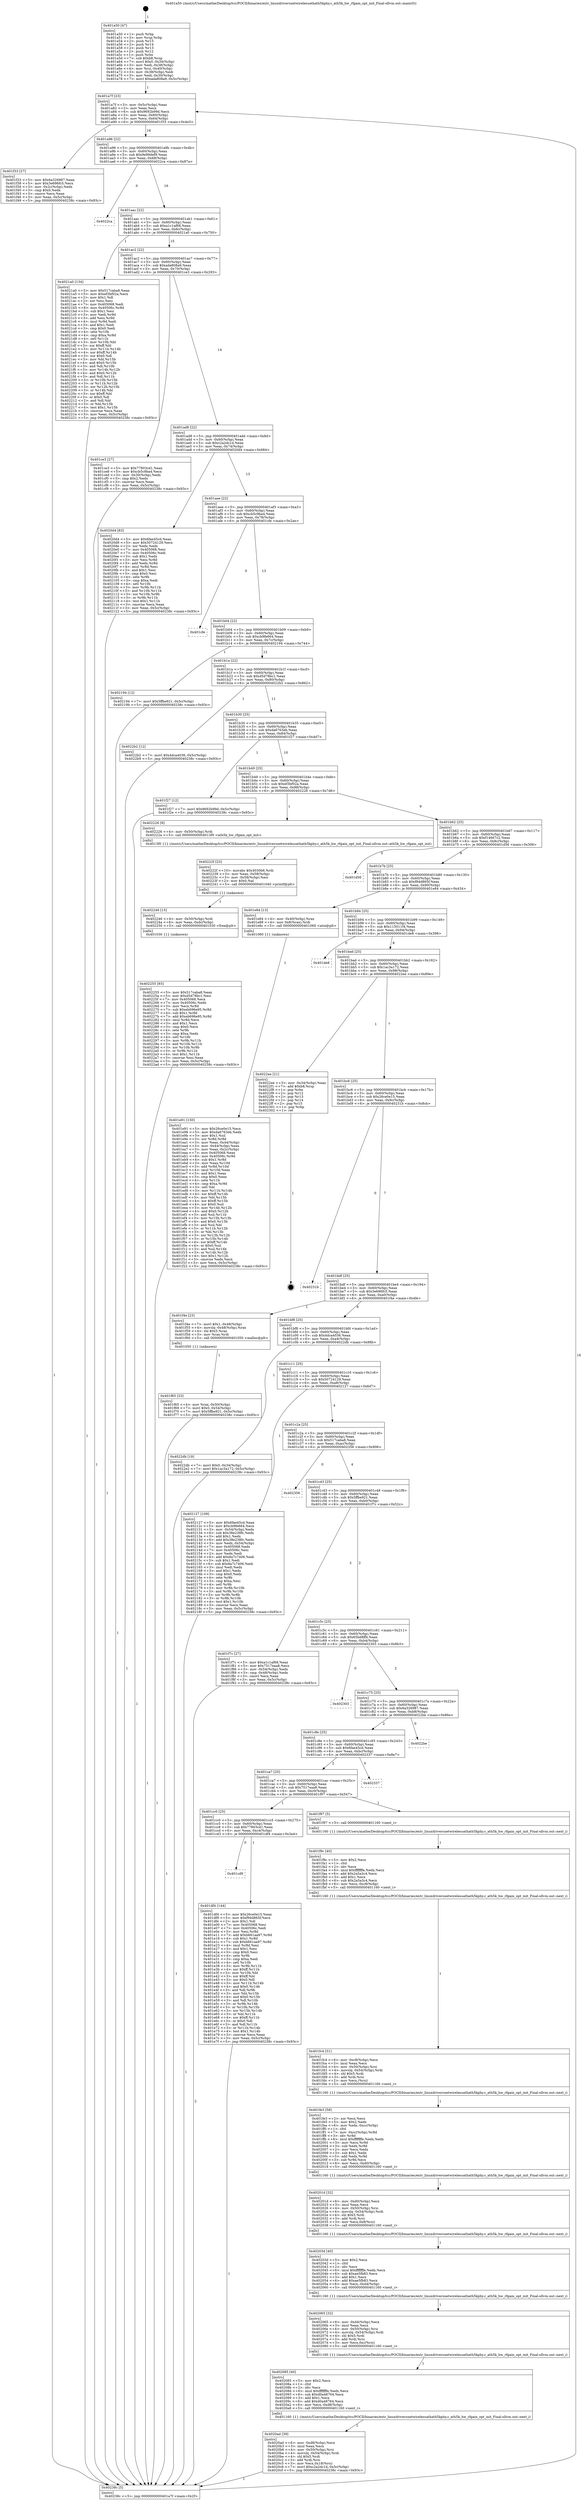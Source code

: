 digraph "0x401a50" {
  label = "0x401a50 (/mnt/c/Users/mathe/Desktop/tcc/POCII/binaries/extr_linuxdriversnetwirelessathath5kphy.c_ath5k_hw_rfgain_opt_init_Final-ollvm.out::main(0))"
  labelloc = "t"
  node[shape=record]

  Entry [label="",width=0.3,height=0.3,shape=circle,fillcolor=black,style=filled]
  "0x401a7f" [label="{
     0x401a7f [23]\l
     | [instrs]\l
     &nbsp;&nbsp;0x401a7f \<+3\>: mov -0x5c(%rbp),%eax\l
     &nbsp;&nbsp;0x401a82 \<+2\>: mov %eax,%ecx\l
     &nbsp;&nbsp;0x401a84 \<+6\>: sub $0x9692b99d,%ecx\l
     &nbsp;&nbsp;0x401a8a \<+3\>: mov %eax,-0x60(%rbp)\l
     &nbsp;&nbsp;0x401a8d \<+3\>: mov %ecx,-0x64(%rbp)\l
     &nbsp;&nbsp;0x401a90 \<+6\>: je 0000000000401f33 \<main+0x4e3\>\l
  }"]
  "0x401f33" [label="{
     0x401f33 [27]\l
     | [instrs]\l
     &nbsp;&nbsp;0x401f33 \<+5\>: mov $0x6a326987,%eax\l
     &nbsp;&nbsp;0x401f38 \<+5\>: mov $0x3e696fc5,%ecx\l
     &nbsp;&nbsp;0x401f3d \<+3\>: mov -0x2c(%rbp),%edx\l
     &nbsp;&nbsp;0x401f40 \<+3\>: cmp $0x0,%edx\l
     &nbsp;&nbsp;0x401f43 \<+3\>: cmove %ecx,%eax\l
     &nbsp;&nbsp;0x401f46 \<+3\>: mov %eax,-0x5c(%rbp)\l
     &nbsp;&nbsp;0x401f49 \<+5\>: jmp 000000000040238c \<main+0x93c\>\l
  }"]
  "0x401a96" [label="{
     0x401a96 [22]\l
     | [instrs]\l
     &nbsp;&nbsp;0x401a96 \<+5\>: jmp 0000000000401a9b \<main+0x4b\>\l
     &nbsp;&nbsp;0x401a9b \<+3\>: mov -0x60(%rbp),%eax\l
     &nbsp;&nbsp;0x401a9e \<+5\>: sub $0x9e99def9,%eax\l
     &nbsp;&nbsp;0x401aa3 \<+3\>: mov %eax,-0x68(%rbp)\l
     &nbsp;&nbsp;0x401aa6 \<+6\>: je 00000000004022ca \<main+0x87a\>\l
  }"]
  Exit [label="",width=0.3,height=0.3,shape=circle,fillcolor=black,style=filled,peripheries=2]
  "0x4022ca" [label="{
     0x4022ca\l
  }", style=dashed]
  "0x401aac" [label="{
     0x401aac [22]\l
     | [instrs]\l
     &nbsp;&nbsp;0x401aac \<+5\>: jmp 0000000000401ab1 \<main+0x61\>\l
     &nbsp;&nbsp;0x401ab1 \<+3\>: mov -0x60(%rbp),%eax\l
     &nbsp;&nbsp;0x401ab4 \<+5\>: sub $0xa1c1af68,%eax\l
     &nbsp;&nbsp;0x401ab9 \<+3\>: mov %eax,-0x6c(%rbp)\l
     &nbsp;&nbsp;0x401abc \<+6\>: je 00000000004021a0 \<main+0x750\>\l
  }"]
  "0x402255" [label="{
     0x402255 [93]\l
     | [instrs]\l
     &nbsp;&nbsp;0x402255 \<+5\>: mov $0x517caba8,%eax\l
     &nbsp;&nbsp;0x40225a \<+5\>: mov $0xd5d78bc1,%esi\l
     &nbsp;&nbsp;0x40225f \<+7\>: mov 0x405068,%ecx\l
     &nbsp;&nbsp;0x402266 \<+7\>: mov 0x40506c,%edx\l
     &nbsp;&nbsp;0x40226d \<+3\>: mov %ecx,%r8d\l
     &nbsp;&nbsp;0x402270 \<+7\>: sub $0xeb696e95,%r8d\l
     &nbsp;&nbsp;0x402277 \<+4\>: sub $0x1,%r8d\l
     &nbsp;&nbsp;0x40227b \<+7\>: add $0xeb696e95,%r8d\l
     &nbsp;&nbsp;0x402282 \<+4\>: imul %r8d,%ecx\l
     &nbsp;&nbsp;0x402286 \<+3\>: and $0x1,%ecx\l
     &nbsp;&nbsp;0x402289 \<+3\>: cmp $0x0,%ecx\l
     &nbsp;&nbsp;0x40228c \<+4\>: sete %r9b\l
     &nbsp;&nbsp;0x402290 \<+3\>: cmp $0xa,%edx\l
     &nbsp;&nbsp;0x402293 \<+4\>: setl %r10b\l
     &nbsp;&nbsp;0x402297 \<+3\>: mov %r9b,%r11b\l
     &nbsp;&nbsp;0x40229a \<+3\>: and %r10b,%r11b\l
     &nbsp;&nbsp;0x40229d \<+3\>: xor %r10b,%r9b\l
     &nbsp;&nbsp;0x4022a0 \<+3\>: or %r9b,%r11b\l
     &nbsp;&nbsp;0x4022a3 \<+4\>: test $0x1,%r11b\l
     &nbsp;&nbsp;0x4022a7 \<+3\>: cmovne %esi,%eax\l
     &nbsp;&nbsp;0x4022aa \<+3\>: mov %eax,-0x5c(%rbp)\l
     &nbsp;&nbsp;0x4022ad \<+5\>: jmp 000000000040238c \<main+0x93c\>\l
  }"]
  "0x4021a0" [label="{
     0x4021a0 [134]\l
     | [instrs]\l
     &nbsp;&nbsp;0x4021a0 \<+5\>: mov $0x517caba8,%eax\l
     &nbsp;&nbsp;0x4021a5 \<+5\>: mov $0xef3bf02a,%ecx\l
     &nbsp;&nbsp;0x4021aa \<+2\>: mov $0x1,%dl\l
     &nbsp;&nbsp;0x4021ac \<+2\>: xor %esi,%esi\l
     &nbsp;&nbsp;0x4021ae \<+7\>: mov 0x405068,%edi\l
     &nbsp;&nbsp;0x4021b5 \<+8\>: mov 0x40506c,%r8d\l
     &nbsp;&nbsp;0x4021bd \<+3\>: sub $0x1,%esi\l
     &nbsp;&nbsp;0x4021c0 \<+3\>: mov %edi,%r9d\l
     &nbsp;&nbsp;0x4021c3 \<+3\>: add %esi,%r9d\l
     &nbsp;&nbsp;0x4021c6 \<+4\>: imul %r9d,%edi\l
     &nbsp;&nbsp;0x4021ca \<+3\>: and $0x1,%edi\l
     &nbsp;&nbsp;0x4021cd \<+3\>: cmp $0x0,%edi\l
     &nbsp;&nbsp;0x4021d0 \<+4\>: sete %r10b\l
     &nbsp;&nbsp;0x4021d4 \<+4\>: cmp $0xa,%r8d\l
     &nbsp;&nbsp;0x4021d8 \<+4\>: setl %r11b\l
     &nbsp;&nbsp;0x4021dc \<+3\>: mov %r10b,%bl\l
     &nbsp;&nbsp;0x4021df \<+3\>: xor $0xff,%bl\l
     &nbsp;&nbsp;0x4021e2 \<+3\>: mov %r11b,%r14b\l
     &nbsp;&nbsp;0x4021e5 \<+4\>: xor $0xff,%r14b\l
     &nbsp;&nbsp;0x4021e9 \<+3\>: xor $0x0,%dl\l
     &nbsp;&nbsp;0x4021ec \<+3\>: mov %bl,%r15b\l
     &nbsp;&nbsp;0x4021ef \<+4\>: and $0x0,%r15b\l
     &nbsp;&nbsp;0x4021f3 \<+3\>: and %dl,%r10b\l
     &nbsp;&nbsp;0x4021f6 \<+3\>: mov %r14b,%r12b\l
     &nbsp;&nbsp;0x4021f9 \<+4\>: and $0x0,%r12b\l
     &nbsp;&nbsp;0x4021fd \<+3\>: and %dl,%r11b\l
     &nbsp;&nbsp;0x402200 \<+3\>: or %r10b,%r15b\l
     &nbsp;&nbsp;0x402203 \<+3\>: or %r11b,%r12b\l
     &nbsp;&nbsp;0x402206 \<+3\>: xor %r12b,%r15b\l
     &nbsp;&nbsp;0x402209 \<+3\>: or %r14b,%bl\l
     &nbsp;&nbsp;0x40220c \<+3\>: xor $0xff,%bl\l
     &nbsp;&nbsp;0x40220f \<+3\>: or $0x0,%dl\l
     &nbsp;&nbsp;0x402212 \<+2\>: and %dl,%bl\l
     &nbsp;&nbsp;0x402214 \<+3\>: or %bl,%r15b\l
     &nbsp;&nbsp;0x402217 \<+4\>: test $0x1,%r15b\l
     &nbsp;&nbsp;0x40221b \<+3\>: cmovne %ecx,%eax\l
     &nbsp;&nbsp;0x40221e \<+3\>: mov %eax,-0x5c(%rbp)\l
     &nbsp;&nbsp;0x402221 \<+5\>: jmp 000000000040238c \<main+0x93c\>\l
  }"]
  "0x401ac2" [label="{
     0x401ac2 [22]\l
     | [instrs]\l
     &nbsp;&nbsp;0x401ac2 \<+5\>: jmp 0000000000401ac7 \<main+0x77\>\l
     &nbsp;&nbsp;0x401ac7 \<+3\>: mov -0x60(%rbp),%eax\l
     &nbsp;&nbsp;0x401aca \<+5\>: sub $0xada808a9,%eax\l
     &nbsp;&nbsp;0x401acf \<+3\>: mov %eax,-0x70(%rbp)\l
     &nbsp;&nbsp;0x401ad2 \<+6\>: je 0000000000401ce3 \<main+0x293\>\l
  }"]
  "0x402246" [label="{
     0x402246 [15]\l
     | [instrs]\l
     &nbsp;&nbsp;0x402246 \<+4\>: mov -0x50(%rbp),%rdi\l
     &nbsp;&nbsp;0x40224a \<+6\>: mov %eax,-0xdc(%rbp)\l
     &nbsp;&nbsp;0x402250 \<+5\>: call 0000000000401030 \<free@plt\>\l
     | [calls]\l
     &nbsp;&nbsp;0x401030 \{1\} (unknown)\l
  }"]
  "0x401ce3" [label="{
     0x401ce3 [27]\l
     | [instrs]\l
     &nbsp;&nbsp;0x401ce3 \<+5\>: mov $0x77803cd1,%eax\l
     &nbsp;&nbsp;0x401ce8 \<+5\>: mov $0xcb5c9ba4,%ecx\l
     &nbsp;&nbsp;0x401ced \<+3\>: mov -0x30(%rbp),%edx\l
     &nbsp;&nbsp;0x401cf0 \<+3\>: cmp $0x2,%edx\l
     &nbsp;&nbsp;0x401cf3 \<+3\>: cmovne %ecx,%eax\l
     &nbsp;&nbsp;0x401cf6 \<+3\>: mov %eax,-0x5c(%rbp)\l
     &nbsp;&nbsp;0x401cf9 \<+5\>: jmp 000000000040238c \<main+0x93c\>\l
  }"]
  "0x401ad8" [label="{
     0x401ad8 [22]\l
     | [instrs]\l
     &nbsp;&nbsp;0x401ad8 \<+5\>: jmp 0000000000401add \<main+0x8d\>\l
     &nbsp;&nbsp;0x401add \<+3\>: mov -0x60(%rbp),%eax\l
     &nbsp;&nbsp;0x401ae0 \<+5\>: sub $0xc2a2dc1d,%eax\l
     &nbsp;&nbsp;0x401ae5 \<+3\>: mov %eax,-0x74(%rbp)\l
     &nbsp;&nbsp;0x401ae8 \<+6\>: je 00000000004020d4 \<main+0x684\>\l
  }"]
  "0x40238c" [label="{
     0x40238c [5]\l
     | [instrs]\l
     &nbsp;&nbsp;0x40238c \<+5\>: jmp 0000000000401a7f \<main+0x2f\>\l
  }"]
  "0x401a50" [label="{
     0x401a50 [47]\l
     | [instrs]\l
     &nbsp;&nbsp;0x401a50 \<+1\>: push %rbp\l
     &nbsp;&nbsp;0x401a51 \<+3\>: mov %rsp,%rbp\l
     &nbsp;&nbsp;0x401a54 \<+2\>: push %r15\l
     &nbsp;&nbsp;0x401a56 \<+2\>: push %r14\l
     &nbsp;&nbsp;0x401a58 \<+2\>: push %r13\l
     &nbsp;&nbsp;0x401a5a \<+2\>: push %r12\l
     &nbsp;&nbsp;0x401a5c \<+1\>: push %rbx\l
     &nbsp;&nbsp;0x401a5d \<+7\>: sub $0xb8,%rsp\l
     &nbsp;&nbsp;0x401a64 \<+7\>: movl $0x0,-0x34(%rbp)\l
     &nbsp;&nbsp;0x401a6b \<+3\>: mov %edi,-0x38(%rbp)\l
     &nbsp;&nbsp;0x401a6e \<+4\>: mov %rsi,-0x40(%rbp)\l
     &nbsp;&nbsp;0x401a72 \<+3\>: mov -0x38(%rbp),%edi\l
     &nbsp;&nbsp;0x401a75 \<+3\>: mov %edi,-0x30(%rbp)\l
     &nbsp;&nbsp;0x401a78 \<+7\>: movl $0xada808a9,-0x5c(%rbp)\l
  }"]
  "0x40222f" [label="{
     0x40222f [23]\l
     | [instrs]\l
     &nbsp;&nbsp;0x40222f \<+10\>: movabs $0x4030b6,%rdi\l
     &nbsp;&nbsp;0x402239 \<+3\>: mov %eax,-0x58(%rbp)\l
     &nbsp;&nbsp;0x40223c \<+3\>: mov -0x58(%rbp),%esi\l
     &nbsp;&nbsp;0x40223f \<+2\>: mov $0x0,%al\l
     &nbsp;&nbsp;0x402241 \<+5\>: call 0000000000401040 \<printf@plt\>\l
     | [calls]\l
     &nbsp;&nbsp;0x401040 \{1\} (unknown)\l
  }"]
  "0x4020d4" [label="{
     0x4020d4 [83]\l
     | [instrs]\l
     &nbsp;&nbsp;0x4020d4 \<+5\>: mov $0x6fae45cd,%eax\l
     &nbsp;&nbsp;0x4020d9 \<+5\>: mov $0x50724129,%ecx\l
     &nbsp;&nbsp;0x4020de \<+2\>: xor %edx,%edx\l
     &nbsp;&nbsp;0x4020e0 \<+7\>: mov 0x405068,%esi\l
     &nbsp;&nbsp;0x4020e7 \<+7\>: mov 0x40506c,%edi\l
     &nbsp;&nbsp;0x4020ee \<+3\>: sub $0x1,%edx\l
     &nbsp;&nbsp;0x4020f1 \<+3\>: mov %esi,%r8d\l
     &nbsp;&nbsp;0x4020f4 \<+3\>: add %edx,%r8d\l
     &nbsp;&nbsp;0x4020f7 \<+4\>: imul %r8d,%esi\l
     &nbsp;&nbsp;0x4020fb \<+3\>: and $0x1,%esi\l
     &nbsp;&nbsp;0x4020fe \<+3\>: cmp $0x0,%esi\l
     &nbsp;&nbsp;0x402101 \<+4\>: sete %r9b\l
     &nbsp;&nbsp;0x402105 \<+3\>: cmp $0xa,%edi\l
     &nbsp;&nbsp;0x402108 \<+4\>: setl %r10b\l
     &nbsp;&nbsp;0x40210c \<+3\>: mov %r9b,%r11b\l
     &nbsp;&nbsp;0x40210f \<+3\>: and %r10b,%r11b\l
     &nbsp;&nbsp;0x402112 \<+3\>: xor %r10b,%r9b\l
     &nbsp;&nbsp;0x402115 \<+3\>: or %r9b,%r11b\l
     &nbsp;&nbsp;0x402118 \<+4\>: test $0x1,%r11b\l
     &nbsp;&nbsp;0x40211c \<+3\>: cmovne %ecx,%eax\l
     &nbsp;&nbsp;0x40211f \<+3\>: mov %eax,-0x5c(%rbp)\l
     &nbsp;&nbsp;0x402122 \<+5\>: jmp 000000000040238c \<main+0x93c\>\l
  }"]
  "0x401aee" [label="{
     0x401aee [22]\l
     | [instrs]\l
     &nbsp;&nbsp;0x401aee \<+5\>: jmp 0000000000401af3 \<main+0xa3\>\l
     &nbsp;&nbsp;0x401af3 \<+3\>: mov -0x60(%rbp),%eax\l
     &nbsp;&nbsp;0x401af6 \<+5\>: sub $0xcb5c9ba4,%eax\l
     &nbsp;&nbsp;0x401afb \<+3\>: mov %eax,-0x78(%rbp)\l
     &nbsp;&nbsp;0x401afe \<+6\>: je 0000000000401cfe \<main+0x2ae\>\l
  }"]
  "0x4020ad" [label="{
     0x4020ad [39]\l
     | [instrs]\l
     &nbsp;&nbsp;0x4020ad \<+6\>: mov -0xd8(%rbp),%ecx\l
     &nbsp;&nbsp;0x4020b3 \<+3\>: imul %eax,%ecx\l
     &nbsp;&nbsp;0x4020b6 \<+4\>: mov -0x50(%rbp),%rsi\l
     &nbsp;&nbsp;0x4020ba \<+4\>: movslq -0x54(%rbp),%rdi\l
     &nbsp;&nbsp;0x4020be \<+4\>: shl $0x5,%rdi\l
     &nbsp;&nbsp;0x4020c2 \<+3\>: add %rdi,%rsi\l
     &nbsp;&nbsp;0x4020c5 \<+3\>: mov %ecx,0x18(%rsi)\l
     &nbsp;&nbsp;0x4020c8 \<+7\>: movl $0xc2a2dc1d,-0x5c(%rbp)\l
     &nbsp;&nbsp;0x4020cf \<+5\>: jmp 000000000040238c \<main+0x93c\>\l
  }"]
  "0x401cfe" [label="{
     0x401cfe\l
  }", style=dashed]
  "0x401b04" [label="{
     0x401b04 [22]\l
     | [instrs]\l
     &nbsp;&nbsp;0x401b04 \<+5\>: jmp 0000000000401b09 \<main+0xb9\>\l
     &nbsp;&nbsp;0x401b09 \<+3\>: mov -0x60(%rbp),%eax\l
     &nbsp;&nbsp;0x401b0c \<+5\>: sub $0xcb9fe664,%eax\l
     &nbsp;&nbsp;0x401b11 \<+3\>: mov %eax,-0x7c(%rbp)\l
     &nbsp;&nbsp;0x401b14 \<+6\>: je 0000000000402194 \<main+0x744\>\l
  }"]
  "0x402085" [label="{
     0x402085 [40]\l
     | [instrs]\l
     &nbsp;&nbsp;0x402085 \<+5\>: mov $0x2,%ecx\l
     &nbsp;&nbsp;0x40208a \<+1\>: cltd\l
     &nbsp;&nbsp;0x40208b \<+2\>: idiv %ecx\l
     &nbsp;&nbsp;0x40208d \<+6\>: imul $0xfffffffe,%edx,%ecx\l
     &nbsp;&nbsp;0x402093 \<+6\>: sub $0xd0a48764,%ecx\l
     &nbsp;&nbsp;0x402099 \<+3\>: add $0x1,%ecx\l
     &nbsp;&nbsp;0x40209c \<+6\>: add $0xd0a48764,%ecx\l
     &nbsp;&nbsp;0x4020a2 \<+6\>: mov %ecx,-0xd8(%rbp)\l
     &nbsp;&nbsp;0x4020a8 \<+5\>: call 0000000000401160 \<next_i\>\l
     | [calls]\l
     &nbsp;&nbsp;0x401160 \{1\} (/mnt/c/Users/mathe/Desktop/tcc/POCII/binaries/extr_linuxdriversnetwirelessathath5kphy.c_ath5k_hw_rfgain_opt_init_Final-ollvm.out::next_i)\l
  }"]
  "0x402194" [label="{
     0x402194 [12]\l
     | [instrs]\l
     &nbsp;&nbsp;0x402194 \<+7\>: movl $0x5ffbe921,-0x5c(%rbp)\l
     &nbsp;&nbsp;0x40219b \<+5\>: jmp 000000000040238c \<main+0x93c\>\l
  }"]
  "0x401b1a" [label="{
     0x401b1a [22]\l
     | [instrs]\l
     &nbsp;&nbsp;0x401b1a \<+5\>: jmp 0000000000401b1f \<main+0xcf\>\l
     &nbsp;&nbsp;0x401b1f \<+3\>: mov -0x60(%rbp),%eax\l
     &nbsp;&nbsp;0x401b22 \<+5\>: sub $0xd5d78bc1,%eax\l
     &nbsp;&nbsp;0x401b27 \<+3\>: mov %eax,-0x80(%rbp)\l
     &nbsp;&nbsp;0x401b2a \<+6\>: je 00000000004022b2 \<main+0x862\>\l
  }"]
  "0x402065" [label="{
     0x402065 [32]\l
     | [instrs]\l
     &nbsp;&nbsp;0x402065 \<+6\>: mov -0xd4(%rbp),%ecx\l
     &nbsp;&nbsp;0x40206b \<+3\>: imul %eax,%ecx\l
     &nbsp;&nbsp;0x40206e \<+4\>: mov -0x50(%rbp),%rsi\l
     &nbsp;&nbsp;0x402072 \<+4\>: movslq -0x54(%rbp),%rdi\l
     &nbsp;&nbsp;0x402076 \<+4\>: shl $0x5,%rdi\l
     &nbsp;&nbsp;0x40207a \<+3\>: add %rdi,%rsi\l
     &nbsp;&nbsp;0x40207d \<+3\>: mov %ecx,0xc(%rsi)\l
     &nbsp;&nbsp;0x402080 \<+5\>: call 0000000000401160 \<next_i\>\l
     | [calls]\l
     &nbsp;&nbsp;0x401160 \{1\} (/mnt/c/Users/mathe/Desktop/tcc/POCII/binaries/extr_linuxdriversnetwirelessathath5kphy.c_ath5k_hw_rfgain_opt_init_Final-ollvm.out::next_i)\l
  }"]
  "0x4022b2" [label="{
     0x4022b2 [12]\l
     | [instrs]\l
     &nbsp;&nbsp;0x4022b2 \<+7\>: movl $0x4dca4036,-0x5c(%rbp)\l
     &nbsp;&nbsp;0x4022b9 \<+5\>: jmp 000000000040238c \<main+0x93c\>\l
  }"]
  "0x401b30" [label="{
     0x401b30 [25]\l
     | [instrs]\l
     &nbsp;&nbsp;0x401b30 \<+5\>: jmp 0000000000401b35 \<main+0xe5\>\l
     &nbsp;&nbsp;0x401b35 \<+3\>: mov -0x60(%rbp),%eax\l
     &nbsp;&nbsp;0x401b38 \<+5\>: sub $0xda6763eb,%eax\l
     &nbsp;&nbsp;0x401b3d \<+6\>: mov %eax,-0x84(%rbp)\l
     &nbsp;&nbsp;0x401b43 \<+6\>: je 0000000000401f27 \<main+0x4d7\>\l
  }"]
  "0x40203d" [label="{
     0x40203d [40]\l
     | [instrs]\l
     &nbsp;&nbsp;0x40203d \<+5\>: mov $0x2,%ecx\l
     &nbsp;&nbsp;0x402042 \<+1\>: cltd\l
     &nbsp;&nbsp;0x402043 \<+2\>: idiv %ecx\l
     &nbsp;&nbsp;0x402045 \<+6\>: imul $0xfffffffe,%edx,%ecx\l
     &nbsp;&nbsp;0x40204b \<+6\>: sub $0xae5fb83,%ecx\l
     &nbsp;&nbsp;0x402051 \<+3\>: add $0x1,%ecx\l
     &nbsp;&nbsp;0x402054 \<+6\>: add $0xae5fb83,%ecx\l
     &nbsp;&nbsp;0x40205a \<+6\>: mov %ecx,-0xd4(%rbp)\l
     &nbsp;&nbsp;0x402060 \<+5\>: call 0000000000401160 \<next_i\>\l
     | [calls]\l
     &nbsp;&nbsp;0x401160 \{1\} (/mnt/c/Users/mathe/Desktop/tcc/POCII/binaries/extr_linuxdriversnetwirelessathath5kphy.c_ath5k_hw_rfgain_opt_init_Final-ollvm.out::next_i)\l
  }"]
  "0x401f27" [label="{
     0x401f27 [12]\l
     | [instrs]\l
     &nbsp;&nbsp;0x401f27 \<+7\>: movl $0x9692b99d,-0x5c(%rbp)\l
     &nbsp;&nbsp;0x401f2e \<+5\>: jmp 000000000040238c \<main+0x93c\>\l
  }"]
  "0x401b49" [label="{
     0x401b49 [25]\l
     | [instrs]\l
     &nbsp;&nbsp;0x401b49 \<+5\>: jmp 0000000000401b4e \<main+0xfe\>\l
     &nbsp;&nbsp;0x401b4e \<+3\>: mov -0x60(%rbp),%eax\l
     &nbsp;&nbsp;0x401b51 \<+5\>: sub $0xef3bf02a,%eax\l
     &nbsp;&nbsp;0x401b56 \<+6\>: mov %eax,-0x88(%rbp)\l
     &nbsp;&nbsp;0x401b5c \<+6\>: je 0000000000402226 \<main+0x7d6\>\l
  }"]
  "0x40201d" [label="{
     0x40201d [32]\l
     | [instrs]\l
     &nbsp;&nbsp;0x40201d \<+6\>: mov -0xd0(%rbp),%ecx\l
     &nbsp;&nbsp;0x402023 \<+3\>: imul %eax,%ecx\l
     &nbsp;&nbsp;0x402026 \<+4\>: mov -0x50(%rbp),%rsi\l
     &nbsp;&nbsp;0x40202a \<+4\>: movslq -0x54(%rbp),%rdi\l
     &nbsp;&nbsp;0x40202e \<+4\>: shl $0x5,%rdi\l
     &nbsp;&nbsp;0x402032 \<+3\>: add %rdi,%rsi\l
     &nbsp;&nbsp;0x402035 \<+3\>: mov %ecx,0x8(%rsi)\l
     &nbsp;&nbsp;0x402038 \<+5\>: call 0000000000401160 \<next_i\>\l
     | [calls]\l
     &nbsp;&nbsp;0x401160 \{1\} (/mnt/c/Users/mathe/Desktop/tcc/POCII/binaries/extr_linuxdriversnetwirelessathath5kphy.c_ath5k_hw_rfgain_opt_init_Final-ollvm.out::next_i)\l
  }"]
  "0x402226" [label="{
     0x402226 [9]\l
     | [instrs]\l
     &nbsp;&nbsp;0x402226 \<+4\>: mov -0x50(%rbp),%rdi\l
     &nbsp;&nbsp;0x40222a \<+5\>: call 00000000004013f0 \<ath5k_hw_rfgain_opt_init\>\l
     | [calls]\l
     &nbsp;&nbsp;0x4013f0 \{1\} (/mnt/c/Users/mathe/Desktop/tcc/POCII/binaries/extr_linuxdriversnetwirelessathath5kphy.c_ath5k_hw_rfgain_opt_init_Final-ollvm.out::ath5k_hw_rfgain_opt_init)\l
  }"]
  "0x401b62" [label="{
     0x401b62 [25]\l
     | [instrs]\l
     &nbsp;&nbsp;0x401b62 \<+5\>: jmp 0000000000401b67 \<main+0x117\>\l
     &nbsp;&nbsp;0x401b67 \<+3\>: mov -0x60(%rbp),%eax\l
     &nbsp;&nbsp;0x401b6a \<+5\>: sub $0xf14667c2,%eax\l
     &nbsp;&nbsp;0x401b6f \<+6\>: mov %eax,-0x8c(%rbp)\l
     &nbsp;&nbsp;0x401b75 \<+6\>: je 0000000000401d56 \<main+0x306\>\l
  }"]
  "0x401fe3" [label="{
     0x401fe3 [58]\l
     | [instrs]\l
     &nbsp;&nbsp;0x401fe3 \<+2\>: xor %ecx,%ecx\l
     &nbsp;&nbsp;0x401fe5 \<+5\>: mov $0x2,%edx\l
     &nbsp;&nbsp;0x401fea \<+6\>: mov %edx,-0xcc(%rbp)\l
     &nbsp;&nbsp;0x401ff0 \<+1\>: cltd\l
     &nbsp;&nbsp;0x401ff1 \<+7\>: mov -0xcc(%rbp),%r8d\l
     &nbsp;&nbsp;0x401ff8 \<+3\>: idiv %r8d\l
     &nbsp;&nbsp;0x401ffb \<+6\>: imul $0xfffffffe,%edx,%edx\l
     &nbsp;&nbsp;0x402001 \<+3\>: mov %ecx,%r9d\l
     &nbsp;&nbsp;0x402004 \<+3\>: sub %edx,%r9d\l
     &nbsp;&nbsp;0x402007 \<+2\>: mov %ecx,%edx\l
     &nbsp;&nbsp;0x402009 \<+3\>: sub $0x1,%edx\l
     &nbsp;&nbsp;0x40200c \<+3\>: add %edx,%r9d\l
     &nbsp;&nbsp;0x40200f \<+3\>: sub %r9d,%ecx\l
     &nbsp;&nbsp;0x402012 \<+6\>: mov %ecx,-0xd0(%rbp)\l
     &nbsp;&nbsp;0x402018 \<+5\>: call 0000000000401160 \<next_i\>\l
     | [calls]\l
     &nbsp;&nbsp;0x401160 \{1\} (/mnt/c/Users/mathe/Desktop/tcc/POCII/binaries/extr_linuxdriversnetwirelessathath5kphy.c_ath5k_hw_rfgain_opt_init_Final-ollvm.out::next_i)\l
  }"]
  "0x401d56" [label="{
     0x401d56\l
  }", style=dashed]
  "0x401b7b" [label="{
     0x401b7b [25]\l
     | [instrs]\l
     &nbsp;&nbsp;0x401b7b \<+5\>: jmp 0000000000401b80 \<main+0x130\>\l
     &nbsp;&nbsp;0x401b80 \<+3\>: mov -0x60(%rbp),%eax\l
     &nbsp;&nbsp;0x401b83 \<+5\>: sub $0xf94d865f,%eax\l
     &nbsp;&nbsp;0x401b88 \<+6\>: mov %eax,-0x90(%rbp)\l
     &nbsp;&nbsp;0x401b8e \<+6\>: je 0000000000401e84 \<main+0x434\>\l
  }"]
  "0x401fc4" [label="{
     0x401fc4 [31]\l
     | [instrs]\l
     &nbsp;&nbsp;0x401fc4 \<+6\>: mov -0xc8(%rbp),%ecx\l
     &nbsp;&nbsp;0x401fca \<+3\>: imul %eax,%ecx\l
     &nbsp;&nbsp;0x401fcd \<+4\>: mov -0x50(%rbp),%rsi\l
     &nbsp;&nbsp;0x401fd1 \<+4\>: movslq -0x54(%rbp),%rdi\l
     &nbsp;&nbsp;0x401fd5 \<+4\>: shl $0x5,%rdi\l
     &nbsp;&nbsp;0x401fd9 \<+3\>: add %rdi,%rsi\l
     &nbsp;&nbsp;0x401fdc \<+2\>: mov %ecx,(%rsi)\l
     &nbsp;&nbsp;0x401fde \<+5\>: call 0000000000401160 \<next_i\>\l
     | [calls]\l
     &nbsp;&nbsp;0x401160 \{1\} (/mnt/c/Users/mathe/Desktop/tcc/POCII/binaries/extr_linuxdriversnetwirelessathath5kphy.c_ath5k_hw_rfgain_opt_init_Final-ollvm.out::next_i)\l
  }"]
  "0x401e84" [label="{
     0x401e84 [13]\l
     | [instrs]\l
     &nbsp;&nbsp;0x401e84 \<+4\>: mov -0x40(%rbp),%rax\l
     &nbsp;&nbsp;0x401e88 \<+4\>: mov 0x8(%rax),%rdi\l
     &nbsp;&nbsp;0x401e8c \<+5\>: call 0000000000401060 \<atoi@plt\>\l
     | [calls]\l
     &nbsp;&nbsp;0x401060 \{1\} (unknown)\l
  }"]
  "0x401b94" [label="{
     0x401b94 [25]\l
     | [instrs]\l
     &nbsp;&nbsp;0x401b94 \<+5\>: jmp 0000000000401b99 \<main+0x149\>\l
     &nbsp;&nbsp;0x401b99 \<+3\>: mov -0x60(%rbp),%eax\l
     &nbsp;&nbsp;0x401b9c \<+5\>: sub $0x115011f4,%eax\l
     &nbsp;&nbsp;0x401ba1 \<+6\>: mov %eax,-0x94(%rbp)\l
     &nbsp;&nbsp;0x401ba7 \<+6\>: je 0000000000401de8 \<main+0x398\>\l
  }"]
  "0x401f9c" [label="{
     0x401f9c [40]\l
     | [instrs]\l
     &nbsp;&nbsp;0x401f9c \<+5\>: mov $0x2,%ecx\l
     &nbsp;&nbsp;0x401fa1 \<+1\>: cltd\l
     &nbsp;&nbsp;0x401fa2 \<+2\>: idiv %ecx\l
     &nbsp;&nbsp;0x401fa4 \<+6\>: imul $0xfffffffe,%edx,%ecx\l
     &nbsp;&nbsp;0x401faa \<+6\>: add $0x2a5a3c4,%ecx\l
     &nbsp;&nbsp;0x401fb0 \<+3\>: add $0x1,%ecx\l
     &nbsp;&nbsp;0x401fb3 \<+6\>: sub $0x2a5a3c4,%ecx\l
     &nbsp;&nbsp;0x401fb9 \<+6\>: mov %ecx,-0xc8(%rbp)\l
     &nbsp;&nbsp;0x401fbf \<+5\>: call 0000000000401160 \<next_i\>\l
     | [calls]\l
     &nbsp;&nbsp;0x401160 \{1\} (/mnt/c/Users/mathe/Desktop/tcc/POCII/binaries/extr_linuxdriversnetwirelessathath5kphy.c_ath5k_hw_rfgain_opt_init_Final-ollvm.out::next_i)\l
  }"]
  "0x401de8" [label="{
     0x401de8\l
  }", style=dashed]
  "0x401bad" [label="{
     0x401bad [25]\l
     | [instrs]\l
     &nbsp;&nbsp;0x401bad \<+5\>: jmp 0000000000401bb2 \<main+0x162\>\l
     &nbsp;&nbsp;0x401bb2 \<+3\>: mov -0x60(%rbp),%eax\l
     &nbsp;&nbsp;0x401bb5 \<+5\>: sub $0x1ac3a172,%eax\l
     &nbsp;&nbsp;0x401bba \<+6\>: mov %eax,-0x98(%rbp)\l
     &nbsp;&nbsp;0x401bc0 \<+6\>: je 00000000004022ee \<main+0x89e\>\l
  }"]
  "0x401f65" [label="{
     0x401f65 [23]\l
     | [instrs]\l
     &nbsp;&nbsp;0x401f65 \<+4\>: mov %rax,-0x50(%rbp)\l
     &nbsp;&nbsp;0x401f69 \<+7\>: movl $0x0,-0x54(%rbp)\l
     &nbsp;&nbsp;0x401f70 \<+7\>: movl $0x5ffbe921,-0x5c(%rbp)\l
     &nbsp;&nbsp;0x401f77 \<+5\>: jmp 000000000040238c \<main+0x93c\>\l
  }"]
  "0x4022ee" [label="{
     0x4022ee [21]\l
     | [instrs]\l
     &nbsp;&nbsp;0x4022ee \<+3\>: mov -0x34(%rbp),%eax\l
     &nbsp;&nbsp;0x4022f1 \<+7\>: add $0xb8,%rsp\l
     &nbsp;&nbsp;0x4022f8 \<+1\>: pop %rbx\l
     &nbsp;&nbsp;0x4022f9 \<+2\>: pop %r12\l
     &nbsp;&nbsp;0x4022fb \<+2\>: pop %r13\l
     &nbsp;&nbsp;0x4022fd \<+2\>: pop %r14\l
     &nbsp;&nbsp;0x4022ff \<+2\>: pop %r15\l
     &nbsp;&nbsp;0x402301 \<+1\>: pop %rbp\l
     &nbsp;&nbsp;0x402302 \<+1\>: ret\l
  }"]
  "0x401bc6" [label="{
     0x401bc6 [25]\l
     | [instrs]\l
     &nbsp;&nbsp;0x401bc6 \<+5\>: jmp 0000000000401bcb \<main+0x17b\>\l
     &nbsp;&nbsp;0x401bcb \<+3\>: mov -0x60(%rbp),%eax\l
     &nbsp;&nbsp;0x401bce \<+5\>: sub $0x26ce0e15,%eax\l
     &nbsp;&nbsp;0x401bd3 \<+6\>: mov %eax,-0x9c(%rbp)\l
     &nbsp;&nbsp;0x401bd9 \<+6\>: je 000000000040231b \<main+0x8cb\>\l
  }"]
  "0x401e91" [label="{
     0x401e91 [150]\l
     | [instrs]\l
     &nbsp;&nbsp;0x401e91 \<+5\>: mov $0x26ce0e15,%ecx\l
     &nbsp;&nbsp;0x401e96 \<+5\>: mov $0xda6763eb,%edx\l
     &nbsp;&nbsp;0x401e9b \<+3\>: mov $0x1,%sil\l
     &nbsp;&nbsp;0x401e9e \<+3\>: xor %r8d,%r8d\l
     &nbsp;&nbsp;0x401ea1 \<+3\>: mov %eax,-0x44(%rbp)\l
     &nbsp;&nbsp;0x401ea4 \<+3\>: mov -0x44(%rbp),%eax\l
     &nbsp;&nbsp;0x401ea7 \<+3\>: mov %eax,-0x2c(%rbp)\l
     &nbsp;&nbsp;0x401eaa \<+7\>: mov 0x405068,%eax\l
     &nbsp;&nbsp;0x401eb1 \<+8\>: mov 0x40506c,%r9d\l
     &nbsp;&nbsp;0x401eb9 \<+4\>: sub $0x1,%r8d\l
     &nbsp;&nbsp;0x401ebd \<+3\>: mov %eax,%r10d\l
     &nbsp;&nbsp;0x401ec0 \<+3\>: add %r8d,%r10d\l
     &nbsp;&nbsp;0x401ec3 \<+4\>: imul %r10d,%eax\l
     &nbsp;&nbsp;0x401ec7 \<+3\>: and $0x1,%eax\l
     &nbsp;&nbsp;0x401eca \<+3\>: cmp $0x0,%eax\l
     &nbsp;&nbsp;0x401ecd \<+4\>: sete %r11b\l
     &nbsp;&nbsp;0x401ed1 \<+4\>: cmp $0xa,%r9d\l
     &nbsp;&nbsp;0x401ed5 \<+3\>: setl %bl\l
     &nbsp;&nbsp;0x401ed8 \<+3\>: mov %r11b,%r14b\l
     &nbsp;&nbsp;0x401edb \<+4\>: xor $0xff,%r14b\l
     &nbsp;&nbsp;0x401edf \<+3\>: mov %bl,%r15b\l
     &nbsp;&nbsp;0x401ee2 \<+4\>: xor $0xff,%r15b\l
     &nbsp;&nbsp;0x401ee6 \<+4\>: xor $0x0,%sil\l
     &nbsp;&nbsp;0x401eea \<+3\>: mov %r14b,%r12b\l
     &nbsp;&nbsp;0x401eed \<+4\>: and $0x0,%r12b\l
     &nbsp;&nbsp;0x401ef1 \<+3\>: and %sil,%r11b\l
     &nbsp;&nbsp;0x401ef4 \<+3\>: mov %r15b,%r13b\l
     &nbsp;&nbsp;0x401ef7 \<+4\>: and $0x0,%r13b\l
     &nbsp;&nbsp;0x401efb \<+3\>: and %sil,%bl\l
     &nbsp;&nbsp;0x401efe \<+3\>: or %r11b,%r12b\l
     &nbsp;&nbsp;0x401f01 \<+3\>: or %bl,%r13b\l
     &nbsp;&nbsp;0x401f04 \<+3\>: xor %r13b,%r12b\l
     &nbsp;&nbsp;0x401f07 \<+3\>: or %r15b,%r14b\l
     &nbsp;&nbsp;0x401f0a \<+4\>: xor $0xff,%r14b\l
     &nbsp;&nbsp;0x401f0e \<+4\>: or $0x0,%sil\l
     &nbsp;&nbsp;0x401f12 \<+3\>: and %sil,%r14b\l
     &nbsp;&nbsp;0x401f15 \<+3\>: or %r14b,%r12b\l
     &nbsp;&nbsp;0x401f18 \<+4\>: test $0x1,%r12b\l
     &nbsp;&nbsp;0x401f1c \<+3\>: cmovne %edx,%ecx\l
     &nbsp;&nbsp;0x401f1f \<+3\>: mov %ecx,-0x5c(%rbp)\l
     &nbsp;&nbsp;0x401f22 \<+5\>: jmp 000000000040238c \<main+0x93c\>\l
  }"]
  "0x40231b" [label="{
     0x40231b\l
  }", style=dashed]
  "0x401bdf" [label="{
     0x401bdf [25]\l
     | [instrs]\l
     &nbsp;&nbsp;0x401bdf \<+5\>: jmp 0000000000401be4 \<main+0x194\>\l
     &nbsp;&nbsp;0x401be4 \<+3\>: mov -0x60(%rbp),%eax\l
     &nbsp;&nbsp;0x401be7 \<+5\>: sub $0x3e696fc5,%eax\l
     &nbsp;&nbsp;0x401bec \<+6\>: mov %eax,-0xa0(%rbp)\l
     &nbsp;&nbsp;0x401bf2 \<+6\>: je 0000000000401f4e \<main+0x4fe\>\l
  }"]
  "0x401cd9" [label="{
     0x401cd9\l
  }", style=dashed]
  "0x401f4e" [label="{
     0x401f4e [23]\l
     | [instrs]\l
     &nbsp;&nbsp;0x401f4e \<+7\>: movl $0x1,-0x48(%rbp)\l
     &nbsp;&nbsp;0x401f55 \<+4\>: movslq -0x48(%rbp),%rax\l
     &nbsp;&nbsp;0x401f59 \<+4\>: shl $0x5,%rax\l
     &nbsp;&nbsp;0x401f5d \<+3\>: mov %rax,%rdi\l
     &nbsp;&nbsp;0x401f60 \<+5\>: call 0000000000401050 \<malloc@plt\>\l
     | [calls]\l
     &nbsp;&nbsp;0x401050 \{1\} (unknown)\l
  }"]
  "0x401bf8" [label="{
     0x401bf8 [25]\l
     | [instrs]\l
     &nbsp;&nbsp;0x401bf8 \<+5\>: jmp 0000000000401bfd \<main+0x1ad\>\l
     &nbsp;&nbsp;0x401bfd \<+3\>: mov -0x60(%rbp),%eax\l
     &nbsp;&nbsp;0x401c00 \<+5\>: sub $0x4dca4036,%eax\l
     &nbsp;&nbsp;0x401c05 \<+6\>: mov %eax,-0xa4(%rbp)\l
     &nbsp;&nbsp;0x401c0b \<+6\>: je 00000000004022db \<main+0x88b\>\l
  }"]
  "0x401df4" [label="{
     0x401df4 [144]\l
     | [instrs]\l
     &nbsp;&nbsp;0x401df4 \<+5\>: mov $0x26ce0e15,%eax\l
     &nbsp;&nbsp;0x401df9 \<+5\>: mov $0xf94d865f,%ecx\l
     &nbsp;&nbsp;0x401dfe \<+2\>: mov $0x1,%dl\l
     &nbsp;&nbsp;0x401e00 \<+7\>: mov 0x405068,%esi\l
     &nbsp;&nbsp;0x401e07 \<+7\>: mov 0x40506c,%edi\l
     &nbsp;&nbsp;0x401e0e \<+3\>: mov %esi,%r8d\l
     &nbsp;&nbsp;0x401e11 \<+7\>: add $0xb661aa97,%r8d\l
     &nbsp;&nbsp;0x401e18 \<+4\>: sub $0x1,%r8d\l
     &nbsp;&nbsp;0x401e1c \<+7\>: sub $0xb661aa97,%r8d\l
     &nbsp;&nbsp;0x401e23 \<+4\>: imul %r8d,%esi\l
     &nbsp;&nbsp;0x401e27 \<+3\>: and $0x1,%esi\l
     &nbsp;&nbsp;0x401e2a \<+3\>: cmp $0x0,%esi\l
     &nbsp;&nbsp;0x401e2d \<+4\>: sete %r9b\l
     &nbsp;&nbsp;0x401e31 \<+3\>: cmp $0xa,%edi\l
     &nbsp;&nbsp;0x401e34 \<+4\>: setl %r10b\l
     &nbsp;&nbsp;0x401e38 \<+3\>: mov %r9b,%r11b\l
     &nbsp;&nbsp;0x401e3b \<+4\>: xor $0xff,%r11b\l
     &nbsp;&nbsp;0x401e3f \<+3\>: mov %r10b,%bl\l
     &nbsp;&nbsp;0x401e42 \<+3\>: xor $0xff,%bl\l
     &nbsp;&nbsp;0x401e45 \<+3\>: xor $0x0,%dl\l
     &nbsp;&nbsp;0x401e48 \<+3\>: mov %r11b,%r14b\l
     &nbsp;&nbsp;0x401e4b \<+4\>: and $0x0,%r14b\l
     &nbsp;&nbsp;0x401e4f \<+3\>: and %dl,%r9b\l
     &nbsp;&nbsp;0x401e52 \<+3\>: mov %bl,%r15b\l
     &nbsp;&nbsp;0x401e55 \<+4\>: and $0x0,%r15b\l
     &nbsp;&nbsp;0x401e59 \<+3\>: and %dl,%r10b\l
     &nbsp;&nbsp;0x401e5c \<+3\>: or %r9b,%r14b\l
     &nbsp;&nbsp;0x401e5f \<+3\>: or %r10b,%r15b\l
     &nbsp;&nbsp;0x401e62 \<+3\>: xor %r15b,%r14b\l
     &nbsp;&nbsp;0x401e65 \<+3\>: or %bl,%r11b\l
     &nbsp;&nbsp;0x401e68 \<+4\>: xor $0xff,%r11b\l
     &nbsp;&nbsp;0x401e6c \<+3\>: or $0x0,%dl\l
     &nbsp;&nbsp;0x401e6f \<+3\>: and %dl,%r11b\l
     &nbsp;&nbsp;0x401e72 \<+3\>: or %r11b,%r14b\l
     &nbsp;&nbsp;0x401e75 \<+4\>: test $0x1,%r14b\l
     &nbsp;&nbsp;0x401e79 \<+3\>: cmovne %ecx,%eax\l
     &nbsp;&nbsp;0x401e7c \<+3\>: mov %eax,-0x5c(%rbp)\l
     &nbsp;&nbsp;0x401e7f \<+5\>: jmp 000000000040238c \<main+0x93c\>\l
  }"]
  "0x4022db" [label="{
     0x4022db [19]\l
     | [instrs]\l
     &nbsp;&nbsp;0x4022db \<+7\>: movl $0x0,-0x34(%rbp)\l
     &nbsp;&nbsp;0x4022e2 \<+7\>: movl $0x1ac3a172,-0x5c(%rbp)\l
     &nbsp;&nbsp;0x4022e9 \<+5\>: jmp 000000000040238c \<main+0x93c\>\l
  }"]
  "0x401c11" [label="{
     0x401c11 [25]\l
     | [instrs]\l
     &nbsp;&nbsp;0x401c11 \<+5\>: jmp 0000000000401c16 \<main+0x1c6\>\l
     &nbsp;&nbsp;0x401c16 \<+3\>: mov -0x60(%rbp),%eax\l
     &nbsp;&nbsp;0x401c19 \<+5\>: sub $0x50724129,%eax\l
     &nbsp;&nbsp;0x401c1e \<+6\>: mov %eax,-0xa8(%rbp)\l
     &nbsp;&nbsp;0x401c24 \<+6\>: je 0000000000402127 \<main+0x6d7\>\l
  }"]
  "0x401cc0" [label="{
     0x401cc0 [25]\l
     | [instrs]\l
     &nbsp;&nbsp;0x401cc0 \<+5\>: jmp 0000000000401cc5 \<main+0x275\>\l
     &nbsp;&nbsp;0x401cc5 \<+3\>: mov -0x60(%rbp),%eax\l
     &nbsp;&nbsp;0x401cc8 \<+5\>: sub $0x77803cd1,%eax\l
     &nbsp;&nbsp;0x401ccd \<+6\>: mov %eax,-0xc4(%rbp)\l
     &nbsp;&nbsp;0x401cd3 \<+6\>: je 0000000000401df4 \<main+0x3a4\>\l
  }"]
  "0x402127" [label="{
     0x402127 [109]\l
     | [instrs]\l
     &nbsp;&nbsp;0x402127 \<+5\>: mov $0x6fae45cd,%eax\l
     &nbsp;&nbsp;0x40212c \<+5\>: mov $0xcb9fe664,%ecx\l
     &nbsp;&nbsp;0x402131 \<+3\>: mov -0x54(%rbp),%edx\l
     &nbsp;&nbsp;0x402134 \<+6\>: sub $0x38e238fc,%edx\l
     &nbsp;&nbsp;0x40213a \<+3\>: add $0x1,%edx\l
     &nbsp;&nbsp;0x40213d \<+6\>: add $0x38e238fc,%edx\l
     &nbsp;&nbsp;0x402143 \<+3\>: mov %edx,-0x54(%rbp)\l
     &nbsp;&nbsp;0x402146 \<+7\>: mov 0x405068,%edx\l
     &nbsp;&nbsp;0x40214d \<+7\>: mov 0x40506c,%esi\l
     &nbsp;&nbsp;0x402154 \<+2\>: mov %edx,%edi\l
     &nbsp;&nbsp;0x402156 \<+6\>: add $0x8a7c7406,%edi\l
     &nbsp;&nbsp;0x40215c \<+3\>: sub $0x1,%edi\l
     &nbsp;&nbsp;0x40215f \<+6\>: sub $0x8a7c7406,%edi\l
     &nbsp;&nbsp;0x402165 \<+3\>: imul %edi,%edx\l
     &nbsp;&nbsp;0x402168 \<+3\>: and $0x1,%edx\l
     &nbsp;&nbsp;0x40216b \<+3\>: cmp $0x0,%edx\l
     &nbsp;&nbsp;0x40216e \<+4\>: sete %r8b\l
     &nbsp;&nbsp;0x402172 \<+3\>: cmp $0xa,%esi\l
     &nbsp;&nbsp;0x402175 \<+4\>: setl %r9b\l
     &nbsp;&nbsp;0x402179 \<+3\>: mov %r8b,%r10b\l
     &nbsp;&nbsp;0x40217c \<+3\>: and %r9b,%r10b\l
     &nbsp;&nbsp;0x40217f \<+3\>: xor %r9b,%r8b\l
     &nbsp;&nbsp;0x402182 \<+3\>: or %r8b,%r10b\l
     &nbsp;&nbsp;0x402185 \<+4\>: test $0x1,%r10b\l
     &nbsp;&nbsp;0x402189 \<+3\>: cmovne %ecx,%eax\l
     &nbsp;&nbsp;0x40218c \<+3\>: mov %eax,-0x5c(%rbp)\l
     &nbsp;&nbsp;0x40218f \<+5\>: jmp 000000000040238c \<main+0x93c\>\l
  }"]
  "0x401c2a" [label="{
     0x401c2a [25]\l
     | [instrs]\l
     &nbsp;&nbsp;0x401c2a \<+5\>: jmp 0000000000401c2f \<main+0x1df\>\l
     &nbsp;&nbsp;0x401c2f \<+3\>: mov -0x60(%rbp),%eax\l
     &nbsp;&nbsp;0x401c32 \<+5\>: sub $0x517caba8,%eax\l
     &nbsp;&nbsp;0x401c37 \<+6\>: mov %eax,-0xac(%rbp)\l
     &nbsp;&nbsp;0x401c3d \<+6\>: je 0000000000402356 \<main+0x906\>\l
  }"]
  "0x401f97" [label="{
     0x401f97 [5]\l
     | [instrs]\l
     &nbsp;&nbsp;0x401f97 \<+5\>: call 0000000000401160 \<next_i\>\l
     | [calls]\l
     &nbsp;&nbsp;0x401160 \{1\} (/mnt/c/Users/mathe/Desktop/tcc/POCII/binaries/extr_linuxdriversnetwirelessathath5kphy.c_ath5k_hw_rfgain_opt_init_Final-ollvm.out::next_i)\l
  }"]
  "0x402356" [label="{
     0x402356\l
  }", style=dashed]
  "0x401c43" [label="{
     0x401c43 [25]\l
     | [instrs]\l
     &nbsp;&nbsp;0x401c43 \<+5\>: jmp 0000000000401c48 \<main+0x1f8\>\l
     &nbsp;&nbsp;0x401c48 \<+3\>: mov -0x60(%rbp),%eax\l
     &nbsp;&nbsp;0x401c4b \<+5\>: sub $0x5ffbe921,%eax\l
     &nbsp;&nbsp;0x401c50 \<+6\>: mov %eax,-0xb0(%rbp)\l
     &nbsp;&nbsp;0x401c56 \<+6\>: je 0000000000401f7c \<main+0x52c\>\l
  }"]
  "0x401ca7" [label="{
     0x401ca7 [25]\l
     | [instrs]\l
     &nbsp;&nbsp;0x401ca7 \<+5\>: jmp 0000000000401cac \<main+0x25c\>\l
     &nbsp;&nbsp;0x401cac \<+3\>: mov -0x60(%rbp),%eax\l
     &nbsp;&nbsp;0x401caf \<+5\>: sub $0x7517eaa8,%eax\l
     &nbsp;&nbsp;0x401cb4 \<+6\>: mov %eax,-0xc0(%rbp)\l
     &nbsp;&nbsp;0x401cba \<+6\>: je 0000000000401f97 \<main+0x547\>\l
  }"]
  "0x401f7c" [label="{
     0x401f7c [27]\l
     | [instrs]\l
     &nbsp;&nbsp;0x401f7c \<+5\>: mov $0xa1c1af68,%eax\l
     &nbsp;&nbsp;0x401f81 \<+5\>: mov $0x7517eaa8,%ecx\l
     &nbsp;&nbsp;0x401f86 \<+3\>: mov -0x54(%rbp),%edx\l
     &nbsp;&nbsp;0x401f89 \<+3\>: cmp -0x48(%rbp),%edx\l
     &nbsp;&nbsp;0x401f8c \<+3\>: cmovl %ecx,%eax\l
     &nbsp;&nbsp;0x401f8f \<+3\>: mov %eax,-0x5c(%rbp)\l
     &nbsp;&nbsp;0x401f92 \<+5\>: jmp 000000000040238c \<main+0x93c\>\l
  }"]
  "0x401c5c" [label="{
     0x401c5c [25]\l
     | [instrs]\l
     &nbsp;&nbsp;0x401c5c \<+5\>: jmp 0000000000401c61 \<main+0x211\>\l
     &nbsp;&nbsp;0x401c61 \<+3\>: mov -0x60(%rbp),%eax\l
     &nbsp;&nbsp;0x401c64 \<+5\>: sub $0x65bd8ff4,%eax\l
     &nbsp;&nbsp;0x401c69 \<+6\>: mov %eax,-0xb4(%rbp)\l
     &nbsp;&nbsp;0x401c6f \<+6\>: je 0000000000402303 \<main+0x8b3\>\l
  }"]
  "0x402337" [label="{
     0x402337\l
  }", style=dashed]
  "0x402303" [label="{
     0x402303\l
  }", style=dashed]
  "0x401c75" [label="{
     0x401c75 [25]\l
     | [instrs]\l
     &nbsp;&nbsp;0x401c75 \<+5\>: jmp 0000000000401c7a \<main+0x22a\>\l
     &nbsp;&nbsp;0x401c7a \<+3\>: mov -0x60(%rbp),%eax\l
     &nbsp;&nbsp;0x401c7d \<+5\>: sub $0x6a326987,%eax\l
     &nbsp;&nbsp;0x401c82 \<+6\>: mov %eax,-0xb8(%rbp)\l
     &nbsp;&nbsp;0x401c88 \<+6\>: je 00000000004022be \<main+0x86e\>\l
  }"]
  "0x401c8e" [label="{
     0x401c8e [25]\l
     | [instrs]\l
     &nbsp;&nbsp;0x401c8e \<+5\>: jmp 0000000000401c93 \<main+0x243\>\l
     &nbsp;&nbsp;0x401c93 \<+3\>: mov -0x60(%rbp),%eax\l
     &nbsp;&nbsp;0x401c96 \<+5\>: sub $0x6fae45cd,%eax\l
     &nbsp;&nbsp;0x401c9b \<+6\>: mov %eax,-0xbc(%rbp)\l
     &nbsp;&nbsp;0x401ca1 \<+6\>: je 0000000000402337 \<main+0x8e7\>\l
  }"]
  "0x4022be" [label="{
     0x4022be\l
  }", style=dashed]
  Entry -> "0x401a50" [label=" 1"]
  "0x401a7f" -> "0x401f33" [label=" 1"]
  "0x401a7f" -> "0x401a96" [label=" 16"]
  "0x4022ee" -> Exit [label=" 1"]
  "0x401a96" -> "0x4022ca" [label=" 0"]
  "0x401a96" -> "0x401aac" [label=" 16"]
  "0x4022db" -> "0x40238c" [label=" 1"]
  "0x401aac" -> "0x4021a0" [label=" 1"]
  "0x401aac" -> "0x401ac2" [label=" 15"]
  "0x4022b2" -> "0x40238c" [label=" 1"]
  "0x401ac2" -> "0x401ce3" [label=" 1"]
  "0x401ac2" -> "0x401ad8" [label=" 14"]
  "0x401ce3" -> "0x40238c" [label=" 1"]
  "0x401a50" -> "0x401a7f" [label=" 1"]
  "0x40238c" -> "0x401a7f" [label=" 16"]
  "0x402255" -> "0x40238c" [label=" 1"]
  "0x401ad8" -> "0x4020d4" [label=" 1"]
  "0x401ad8" -> "0x401aee" [label=" 13"]
  "0x402246" -> "0x402255" [label=" 1"]
  "0x401aee" -> "0x401cfe" [label=" 0"]
  "0x401aee" -> "0x401b04" [label=" 13"]
  "0x40222f" -> "0x402246" [label=" 1"]
  "0x401b04" -> "0x402194" [label=" 1"]
  "0x401b04" -> "0x401b1a" [label=" 12"]
  "0x402226" -> "0x40222f" [label=" 1"]
  "0x401b1a" -> "0x4022b2" [label=" 1"]
  "0x401b1a" -> "0x401b30" [label=" 11"]
  "0x4021a0" -> "0x40238c" [label=" 1"]
  "0x401b30" -> "0x401f27" [label=" 1"]
  "0x401b30" -> "0x401b49" [label=" 10"]
  "0x402194" -> "0x40238c" [label=" 1"]
  "0x401b49" -> "0x402226" [label=" 1"]
  "0x401b49" -> "0x401b62" [label=" 9"]
  "0x402127" -> "0x40238c" [label=" 1"]
  "0x401b62" -> "0x401d56" [label=" 0"]
  "0x401b62" -> "0x401b7b" [label=" 9"]
  "0x4020d4" -> "0x40238c" [label=" 1"]
  "0x401b7b" -> "0x401e84" [label=" 1"]
  "0x401b7b" -> "0x401b94" [label=" 8"]
  "0x4020ad" -> "0x40238c" [label=" 1"]
  "0x401b94" -> "0x401de8" [label=" 0"]
  "0x401b94" -> "0x401bad" [label=" 8"]
  "0x402085" -> "0x4020ad" [label=" 1"]
  "0x401bad" -> "0x4022ee" [label=" 1"]
  "0x401bad" -> "0x401bc6" [label=" 7"]
  "0x402065" -> "0x402085" [label=" 1"]
  "0x401bc6" -> "0x40231b" [label=" 0"]
  "0x401bc6" -> "0x401bdf" [label=" 7"]
  "0x40203d" -> "0x402065" [label=" 1"]
  "0x401bdf" -> "0x401f4e" [label=" 1"]
  "0x401bdf" -> "0x401bf8" [label=" 6"]
  "0x40201d" -> "0x40203d" [label=" 1"]
  "0x401bf8" -> "0x4022db" [label=" 1"]
  "0x401bf8" -> "0x401c11" [label=" 5"]
  "0x401fe3" -> "0x40201d" [label=" 1"]
  "0x401c11" -> "0x402127" [label=" 1"]
  "0x401c11" -> "0x401c2a" [label=" 4"]
  "0x401f9c" -> "0x401fc4" [label=" 1"]
  "0x401c2a" -> "0x402356" [label=" 0"]
  "0x401c2a" -> "0x401c43" [label=" 4"]
  "0x401f97" -> "0x401f9c" [label=" 1"]
  "0x401c43" -> "0x401f7c" [label=" 2"]
  "0x401c43" -> "0x401c5c" [label=" 2"]
  "0x401f65" -> "0x40238c" [label=" 1"]
  "0x401c5c" -> "0x402303" [label=" 0"]
  "0x401c5c" -> "0x401c75" [label=" 2"]
  "0x401f4e" -> "0x401f65" [label=" 1"]
  "0x401c75" -> "0x4022be" [label=" 0"]
  "0x401c75" -> "0x401c8e" [label=" 2"]
  "0x401f33" -> "0x40238c" [label=" 1"]
  "0x401c8e" -> "0x402337" [label=" 0"]
  "0x401c8e" -> "0x401ca7" [label=" 2"]
  "0x401f7c" -> "0x40238c" [label=" 2"]
  "0x401ca7" -> "0x401f97" [label=" 1"]
  "0x401ca7" -> "0x401cc0" [label=" 1"]
  "0x401fc4" -> "0x401fe3" [label=" 1"]
  "0x401cc0" -> "0x401df4" [label=" 1"]
  "0x401cc0" -> "0x401cd9" [label=" 0"]
  "0x401df4" -> "0x40238c" [label=" 1"]
  "0x401e84" -> "0x401e91" [label=" 1"]
  "0x401e91" -> "0x40238c" [label=" 1"]
  "0x401f27" -> "0x40238c" [label=" 1"]
}
